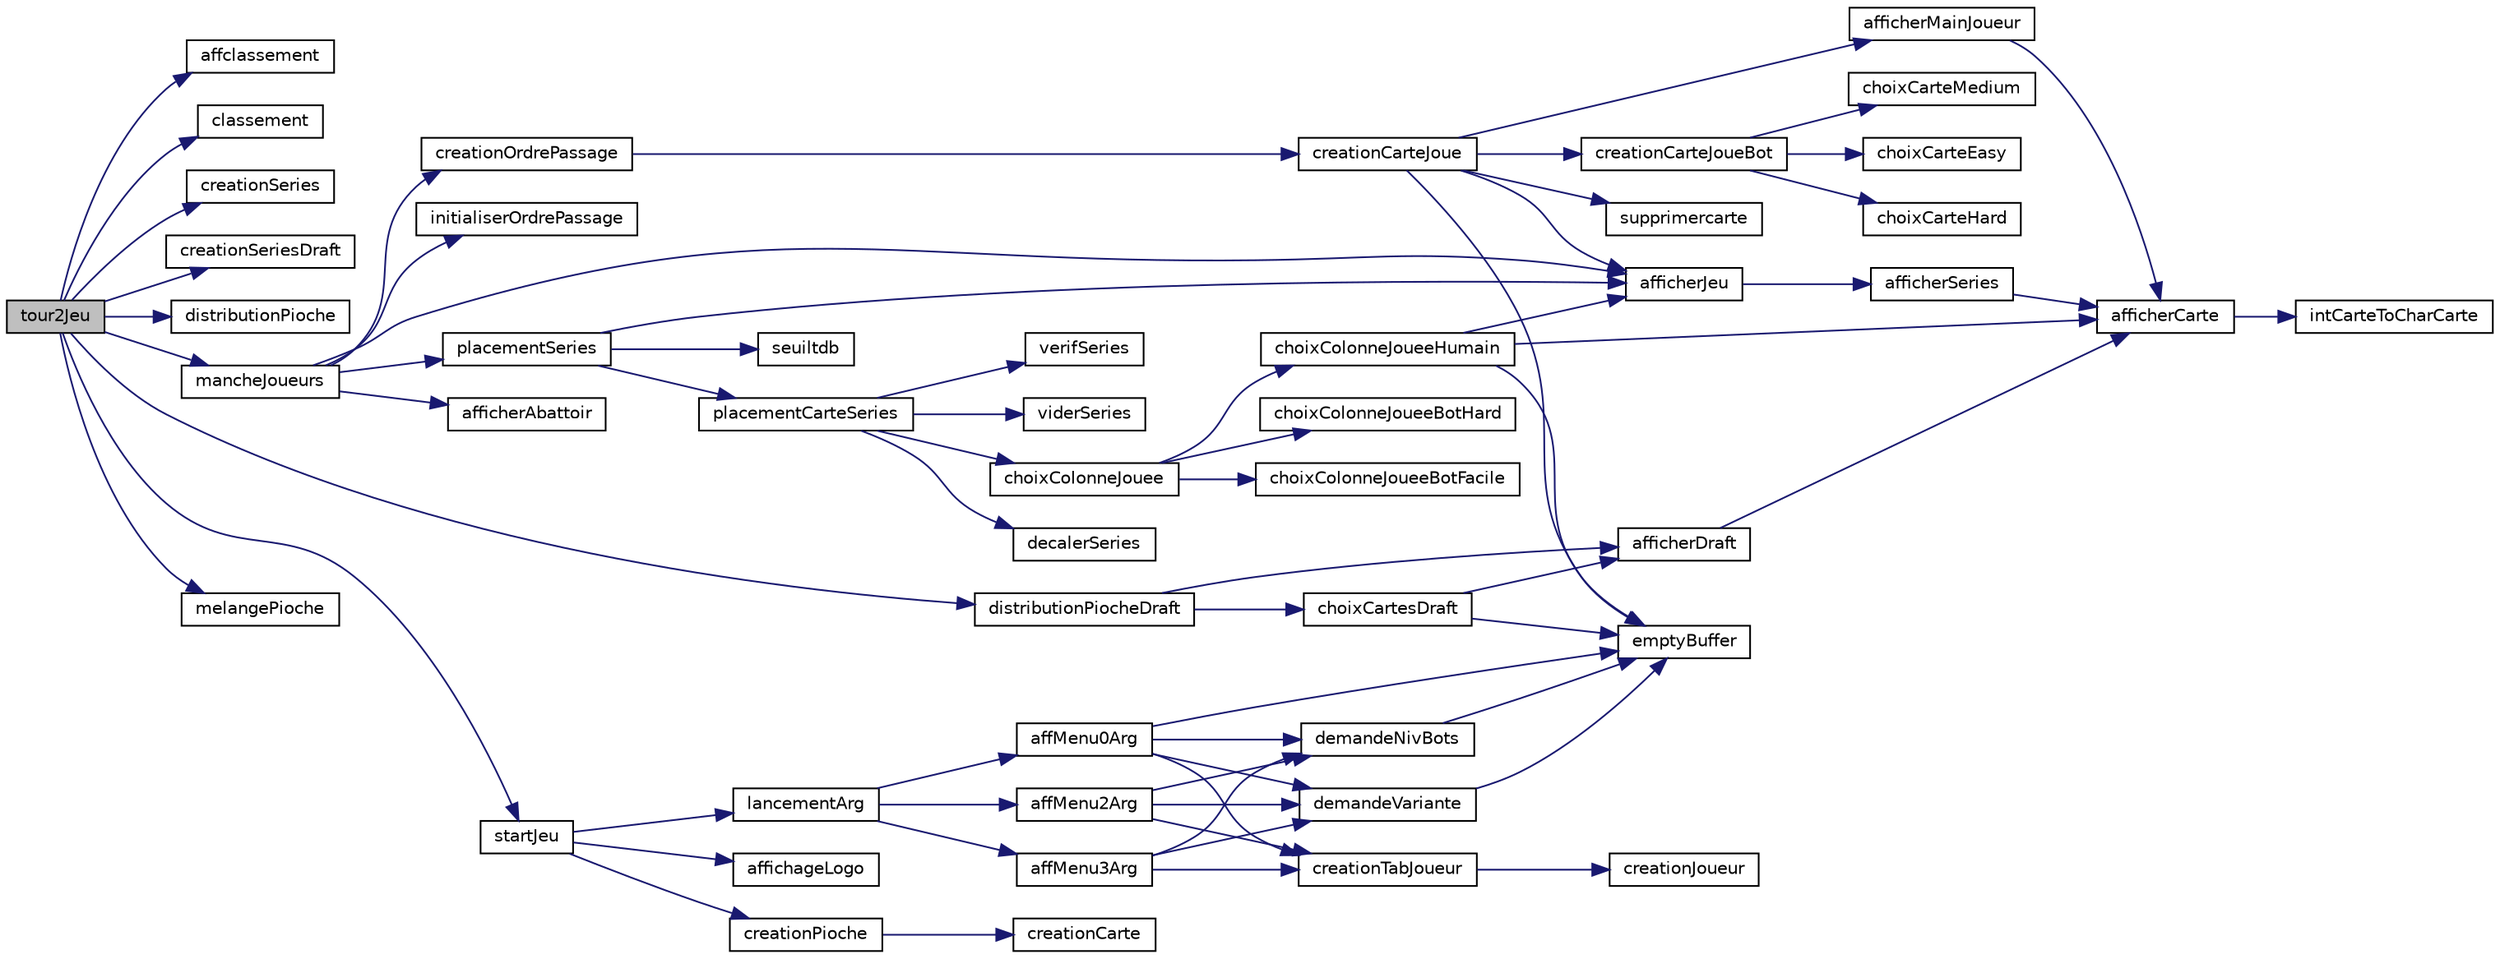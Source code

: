 digraph "tour2Jeu"
{
 // INTERACTIVE_SVG=YES
 // LATEX_PDF_SIZE
  edge [fontname="Helvetica",fontsize="10",labelfontname="Helvetica",labelfontsize="10"];
  node [fontname="Helvetica",fontsize="10",shape=record];
  rankdir="LR";
  Node1 [label="tour2Jeu",height=0.2,width=0.4,color="black", fillcolor="grey75", style="filled", fontcolor="black",tooltip=": Lance le jeu et fait une boucle tant que le jeu n'est pas fini"];
  Node1 -> Node2 [color="midnightblue",fontsize="10",style="solid",fontname="Helvetica"];
  Node2 [label="affclassement",height=0.2,width=0.4,color="black", fillcolor="white", style="filled",URL="$affichage_8c.html#a60b63f9f614ca7f8c53b8bbdd8c8ea77",tooltip=": La procédure affiche le classement final des joueurs"];
  Node1 -> Node3 [color="midnightblue",fontsize="10",style="solid",fontname="Helvetica"];
  Node3 [label="classement",height=0.2,width=0.4,color="black", fillcolor="white", style="filled",URL="$jeu_8c.html#a4d783c8a8996918a6fd5999dd5fc47d0",tooltip=": La procédure fait le classement des joueurs en fonctions leurs tdb de manière croissante"];
  Node1 -> Node4 [color="midnightblue",fontsize="10",style="solid",fontname="Helvetica"];
  Node4 [label="creationSeries",height=0.2,width=0.4,color="black", fillcolor="white", style="filled",URL="$creation_8c.html#a45f2f2f10f7ad1e7f83446c48b8ff1cc",tooltip=": Permet de crée les series"];
  Node1 -> Node5 [color="midnightblue",fontsize="10",style="solid",fontname="Helvetica"];
  Node5 [label="creationSeriesDraft",height=0.2,width=0.4,color="black", fillcolor="white", style="filled",URL="$creation_8c.html#ad363c76fc28bff4391492005e953816c",tooltip="Constitue les séries."];
  Node1 -> Node6 [color="midnightblue",fontsize="10",style="solid",fontname="Helvetica"];
  Node6 [label="distributionPioche",height=0.2,width=0.4,color="black", fillcolor="white", style="filled",URL="$jeu_8c.html#a9fa6ad244c210df5965d358127781109",tooltip=": Distribue la pioche contenu dans la structure Jeu dans les mains des joueurs"];
  Node1 -> Node7 [color="midnightblue",fontsize="10",style="solid",fontname="Helvetica"];
  Node7 [label="distributionPiocheDraft",height=0.2,width=0.4,color="black", fillcolor="white", style="filled",URL="$jeu_8c.html#ad4e518ad53e71965295fc37cf207e77e",tooltip="Constitue les mains de tous les joueurs et les séries."];
  Node7 -> Node8 [color="midnightblue",fontsize="10",style="solid",fontname="Helvetica"];
  Node8 [label="afficherDraft",height=0.2,width=0.4,color="black", fillcolor="white", style="filled",URL="$affichage_8c.html#ac7dc6bb5784e962284aa1535b0e417cd",tooltip="Affiche la totalité des cartes de la pioche."];
  Node8 -> Node9 [color="midnightblue",fontsize="10",style="solid",fontname="Helvetica"];
  Node9 [label="afficherCarte",height=0.2,width=0.4,color="black", fillcolor="white", style="filled",URL="$affichage_8c.html#ac6afda7e0a3b7e4947d585fdd27bd293",tooltip="Affiche une carte de manière différente en fonction de son état."];
  Node9 -> Node10 [color="midnightblue",fontsize="10",style="solid",fontname="Helvetica"];
  Node10 [label="intCarteToCharCarte",height=0.2,width=0.4,color="black", fillcolor="white", style="filled",URL="$jeu_8c.html#aaafffa208510d93f7593d9420bad974e",tooltip=": Permet de renvoyer un char \"  1 \" ou \" 10\" selon le int envoyé"];
  Node7 -> Node11 [color="midnightblue",fontsize="10",style="solid",fontname="Helvetica"];
  Node11 [label="choixCartesDraft",height=0.2,width=0.4,color="black", fillcolor="white", style="filled",URL="$creation_8c.html#af74d34f4d0047ef863ec31deb9b22d1f",tooltip="Fait choisir aux joueurs leurs 10 cartes, une par une, parmi la pioche."];
  Node11 -> Node8 [color="midnightblue",fontsize="10",style="solid",fontname="Helvetica"];
  Node11 -> Node12 [color="midnightblue",fontsize="10",style="solid",fontname="Helvetica"];
  Node12 [label="emptyBuffer",height=0.2,width=0.4,color="black", fillcolor="white", style="filled",URL="$jeu_8c.html#a7f81010b16aca3478a4926194a324382",tooltip="Vide le buffer après une saisie."];
  Node1 -> Node13 [color="midnightblue",fontsize="10",style="solid",fontname="Helvetica"];
  Node13 [label="mancheJoueurs",height=0.2,width=0.4,color="black", fillcolor="white", style="filled",URL="$jeu_8c.html#aafc3c4b5272c83bfd800c4c647debf17",tooltip=": Lance une manche de 10 tours tant que personne atteint le seuil de tête de boeuf"];
  Node13 -> Node14 [color="midnightblue",fontsize="10",style="solid",fontname="Helvetica"];
  Node14 [label="afficherAbattoir",height=0.2,width=0.4,color="black", fillcolor="white", style="filled",URL="$affichage_8c.html#a8eb1b0830fb69a2ec5e1df4a28efe077",tooltip=": Permet d'afficher l'abbatoir de chaque joueur"];
  Node13 -> Node15 [color="midnightblue",fontsize="10",style="solid",fontname="Helvetica"];
  Node15 [label="afficherJeu",height=0.2,width=0.4,color="black", fillcolor="white", style="filled",URL="$affichage_8c.html#ad8ae09f714faa41165f30307ae3c7cae",tooltip=": Permet d'afficher le jeu"];
  Node15 -> Node16 [color="midnightblue",fontsize="10",style="solid",fontname="Helvetica"];
  Node16 [label="afficherSeries",height=0.2,width=0.4,color="black", fillcolor="white", style="filled",URL="$affichage_8c.html#a8649ef826466c9bdf91bd3d2478e2f93",tooltip=": Permet d'afficher toute les series"];
  Node16 -> Node9 [color="midnightblue",fontsize="10",style="solid",fontname="Helvetica"];
  Node13 -> Node17 [color="midnightblue",fontsize="10",style="solid",fontname="Helvetica"];
  Node17 [label="creationOrdrePassage",height=0.2,width=0.4,color="black", fillcolor="white", style="filled",URL="$creation_8c.html#aff378f4aefd1cab6793ed7c4e0d2b81f",tooltip=": Permet selon la création d'un tableau de joueur OrdrePassage selon sa carte jouée"];
  Node17 -> Node18 [color="midnightblue",fontsize="10",style="solid",fontname="Helvetica"];
  Node18 [label="creationCarteJoue",height=0.2,width=0.4,color="black", fillcolor="white", style="filled",URL="$creation_8c.html#a6e4331abce43c1b9a445b40f7a176d60",tooltip=": Permet selon le type(bot/humain) de joueur d'attribuer une carte Jouée"];
  Node18 -> Node15 [color="midnightblue",fontsize="10",style="solid",fontname="Helvetica"];
  Node18 -> Node19 [color="midnightblue",fontsize="10",style="solid",fontname="Helvetica"];
  Node19 [label="afficherMainJoueur",height=0.2,width=0.4,color="black", fillcolor="white", style="filled",URL="$affichage_8c.html#ae3df89922f48698b8a6c979aa7384d23",tooltip=": Permet d'afficher la main du joueur"];
  Node19 -> Node9 [color="midnightblue",fontsize="10",style="solid",fontname="Helvetica"];
  Node18 -> Node20 [color="midnightblue",fontsize="10",style="solid",fontname="Helvetica"];
  Node20 [label="creationCarteJoueBot",height=0.2,width=0.4,color="black", fillcolor="white", style="filled",URL="$creation_8c.html#ad0d5ba1a5e4c84cae60d9a492bda1a2b",tooltip=": Choisit la carte à jouer du Bot selon la difficulté"];
  Node20 -> Node21 [color="midnightblue",fontsize="10",style="solid",fontname="Helvetica"];
  Node21 [label="choixCarteEasy",height=0.2,width=0.4,color="black", fillcolor="white", style="filled",URL="$bots_8c.html#a72ace741d7c7854d93d1b8e4c57e7f92",tooltip=": Permet au bot easy de choisir une carte"];
  Node20 -> Node22 [color="midnightblue",fontsize="10",style="solid",fontname="Helvetica"];
  Node22 [label="choixCarteHard",height=0.2,width=0.4,color="black", fillcolor="white", style="filled",URL="$bots_8c.html#a14fe7a0cdd2d16358494f79fed663e67",tooltip="Détermine la carte que choisit le bot de niveau difficile."];
  Node20 -> Node23 [color="midnightblue",fontsize="10",style="solid",fontname="Helvetica"];
  Node23 [label="choixCarteMedium",height=0.2,width=0.4,color="black", fillcolor="white", style="filled",URL="$bots_8c.html#ae2fbb8a907843aadb4686603513a6f59",tooltip=": Permet au bot medium de choisir une carte a jouer"];
  Node18 -> Node12 [color="midnightblue",fontsize="10",style="solid",fontname="Helvetica"];
  Node18 -> Node24 [color="midnightblue",fontsize="10",style="solid",fontname="Helvetica"];
  Node24 [label="supprimercarte",height=0.2,width=0.4,color="black", fillcolor="white", style="filled",URL="$jeu_8c.html#a84b9ccf562e08983c14c1748297a487a",tooltip=": Enlève une carte choisie d'un tableau de carte"];
  Node13 -> Node25 [color="midnightblue",fontsize="10",style="solid",fontname="Helvetica"];
  Node25 [label="initialiserOrdrePassage",height=0.2,width=0.4,color="black", fillcolor="white", style="filled",URL="$creation_8c.html#abd52540516d15e2cc2927ab115509658",tooltip=": Permet d'initialiser un tableau de joueur OrdrePassage"];
  Node13 -> Node26 [color="midnightblue",fontsize="10",style="solid",fontname="Helvetica"];
  Node26 [label="placementSeries",height=0.2,width=0.4,color="black", fillcolor="white", style="filled",URL="$jeu_8c.html#ac9b1f21935d93846fec6a5e4c3df025b",tooltip=": La procédure récupère l'écart supérieu le plus petit et si la carte jouée est inférieure aux séries"];
  Node26 -> Node15 [color="midnightblue",fontsize="10",style="solid",fontname="Helvetica"];
  Node26 -> Node27 [color="midnightblue",fontsize="10",style="solid",fontname="Helvetica"];
  Node27 [label="placementCarteSeries",height=0.2,width=0.4,color="black", fillcolor="white", style="filled",URL="$jeu_8c.html#affe4632aaedf3a884546d531c9b8af50",tooltip=": Permet de placer la carte selon les séries"];
  Node27 -> Node28 [color="midnightblue",fontsize="10",style="solid",fontname="Helvetica"];
  Node28 [label="choixColonneJouee",height=0.2,width=0.4,color="black", fillcolor="white", style="filled",URL="$jeu_8c.html#a0399f7d61a0eb8a0375456b9e0c84e08",tooltip=": Permet de choisir la colonne selon le type du joueur (humain/bot)"];
  Node28 -> Node29 [color="midnightblue",fontsize="10",style="solid",fontname="Helvetica"];
  Node29 [label="choixColonneJoueeBotFacile",height=0.2,width=0.4,color="black", fillcolor="white", style="filled",URL="$bots_8c.html#aa55a6fa2a82c075519b52459067a6db2",tooltip=": Le bot facile choisit la colonne avec le plus haut nombre de têtes de boeuf"];
  Node28 -> Node30 [color="midnightblue",fontsize="10",style="solid",fontname="Helvetica"];
  Node30 [label="choixColonneJoueeBotHard",height=0.2,width=0.4,color="black", fillcolor="white", style="filled",URL="$bots_8c.html#a1a974eb68657a382e0565490bea2a46d",tooltip=": Permet de choisir la colonne pour le Bot de difficulté Hard"];
  Node28 -> Node31 [color="midnightblue",fontsize="10",style="solid",fontname="Helvetica"];
  Node31 [label="choixColonneJoueeHumain",height=0.2,width=0.4,color="black", fillcolor="white", style="filled",URL="$jeu_8c.html#adbe454c3f60f9360493e35fdcc1b4400",tooltip=": Permet de choisir la colonne de l'humain"];
  Node31 -> Node9 [color="midnightblue",fontsize="10",style="solid",fontname="Helvetica"];
  Node31 -> Node15 [color="midnightblue",fontsize="10",style="solid",fontname="Helvetica"];
  Node31 -> Node12 [color="midnightblue",fontsize="10",style="solid",fontname="Helvetica"];
  Node27 -> Node32 [color="midnightblue",fontsize="10",style="solid",fontname="Helvetica"];
  Node32 [label="decalerSeries",height=0.2,width=0.4,color="black", fillcolor="white", style="filled",URL="$jeu_8c.html#ac293ca501d9cdd17882fa24a2d411404",tooltip=": Permet de placer une carte en haut d'une colonne tout en décalant les autres cartes vers le bas"];
  Node27 -> Node33 [color="midnightblue",fontsize="10",style="solid",fontname="Helvetica"];
  Node33 [label="verifSeries",height=0.2,width=0.4,color="black", fillcolor="white", style="filled",URL="$jeu_8c.html#a4a6b4d3ce1e14ebfa0660ba1d6d19a54",tooltip=": Permet de savoir si la colonne est pleine ou non"];
  Node27 -> Node34 [color="midnightblue",fontsize="10",style="solid",fontname="Helvetica"];
  Node34 [label="viderSeries",height=0.2,width=0.4,color="black", fillcolor="white", style="filled",URL="$jeu_8c.html#ad55a95a47f655e0a60109f5c14229761",tooltip=": Vide la colonne de la série où le Joueur vient placer sa carte inférieur ou 6è carte supérieur et p..."];
  Node26 -> Node35 [color="midnightblue",fontsize="10",style="solid",fontname="Helvetica"];
  Node35 [label="seuiltdb",height=0.2,width=0.4,color="black", fillcolor="white", style="filled",URL="$jeu_8c.html#ac75cc3bbf46231e7e7282d8cdfdb9237",tooltip=": La procédure prend en paramètre un pointeur de Jeux et l'id du joueur a tester"];
  Node1 -> Node36 [color="midnightblue",fontsize="10",style="solid",fontname="Helvetica"];
  Node36 [label="melangePioche",height=0.2,width=0.4,color="black", fillcolor="white", style="filled",URL="$jeu_8c.html#aa33b0cf44b73eea6c3152021d6ccbf4b",tooltip=" "];
  Node1 -> Node37 [color="midnightblue",fontsize="10",style="solid",fontname="Helvetica"];
  Node37 [label="startJeu",height=0.2,width=0.4,color="black", fillcolor="white", style="filled",URL="$jeu_8c.html#aa6907d9a4dfdf2849cd992c0d29d1e36",tooltip=": Lance le jeu avec les arguments données par le joueur"];
  Node37 -> Node38 [color="midnightblue",fontsize="10",style="solid",fontname="Helvetica"];
  Node38 [label="affichageLogo",height=0.2,width=0.4,color="black", fillcolor="white", style="filled",URL="$affichage_8c.html#a66563f0e8cb1bde06fb636b981005d9c",tooltip="affiche \"Le 6 qui prend\" lorsque le jeu est lancé"];
  Node37 -> Node39 [color="midnightblue",fontsize="10",style="solid",fontname="Helvetica"];
  Node39 [label="creationPioche",height=0.2,width=0.4,color="black", fillcolor="white", style="filled",URL="$creation_8c.html#a29302de34df2670f98b851fa4776e641",tooltip=": La procédure crée les cartes du Jeu"];
  Node39 -> Node40 [color="midnightblue",fontsize="10",style="solid",fontname="Helvetica"];
  Node40 [label="creationCarte",height=0.2,width=0.4,color="black", fillcolor="white", style="filled",URL="$creation_8c.html#a1ffa2cc9da4e816d8474c1198cee4244",tooltip=": La fonction crée une carte"];
  Node37 -> Node41 [color="midnightblue",fontsize="10",style="solid",fontname="Helvetica"];
  Node41 [label="lancementArg",height=0.2,width=0.4,color="black", fillcolor="white", style="filled",URL="$affichage_8c.html#a5ad82e198d4668b31a5aee88468edda4",tooltip="Affiche le menu de début de jeu de plusieurs manières en fonction du nombre d'arguments utilisés."];
  Node41 -> Node42 [color="midnightblue",fontsize="10",style="solid",fontname="Helvetica"];
  Node42 [label="affMenu0Arg",height=0.2,width=0.4,color="black", fillcolor="white", style="filled",URL="$affichage_8c.html#afff31babad71ca73cb7738d48a8ca5a8",tooltip="Affiche le menu demande à l'utilisateur le nombre de joueurs et de bots, leurs noms,..."];
  Node42 -> Node43 [color="midnightblue",fontsize="10",style="solid",fontname="Helvetica"];
  Node43 [label="creationTabJoueur",height=0.2,width=0.4,color="black", fillcolor="white", style="filled",URL="$creation_8c.html#abab3e913f80d65e38e904cc11c93c181",tooltip="Création d'un tableau de joueurs avec leurs infos respectives."];
  Node43 -> Node44 [color="midnightblue",fontsize="10",style="solid",fontname="Helvetica"];
  Node44 [label="creationJoueur",height=0.2,width=0.4,color="black", fillcolor="white", style="filled",URL="$creation_8c.html#a9ec3ddc22034b709cd2db54cd6ff9516",tooltip="Permet de crée les joueurs."];
  Node42 -> Node45 [color="midnightblue",fontsize="10",style="solid",fontname="Helvetica"];
  Node45 [label="demandeNivBots",height=0.2,width=0.4,color="black", fillcolor="white", style="filled",URL="$bots_8c.html#ae23ccab2cee4e0684861c5a084a91bc0",tooltip="Demande à l'utilisateur le niveau des bots."];
  Node45 -> Node12 [color="midnightblue",fontsize="10",style="solid",fontname="Helvetica"];
  Node42 -> Node46 [color="midnightblue",fontsize="10",style="solid",fontname="Helvetica"];
  Node46 [label="demandeVariante",height=0.2,width=0.4,color="black", fillcolor="white", style="filled",URL="$jeu_8c.html#a62d62d19d61e6a46a2192e347b9cd4c9",tooltip="Demande à l'utilisateur le mode de jeu souhaité"];
  Node46 -> Node12 [color="midnightblue",fontsize="10",style="solid",fontname="Helvetica"];
  Node42 -> Node12 [color="midnightblue",fontsize="10",style="solid",fontname="Helvetica"];
  Node41 -> Node47 [color="midnightblue",fontsize="10",style="solid",fontname="Helvetica"];
  Node47 [label="affMenu2Arg",height=0.2,width=0.4,color="black", fillcolor="white", style="filled",URL="$affichage_8c.html#a15cad499ad7b992f29dbca7862f4e135",tooltip="Affiche le menu et demande à l'utilisateur le mode de jeu souhaité et le niveau des bots."];
  Node47 -> Node43 [color="midnightblue",fontsize="10",style="solid",fontname="Helvetica"];
  Node47 -> Node45 [color="midnightblue",fontsize="10",style="solid",fontname="Helvetica"];
  Node47 -> Node46 [color="midnightblue",fontsize="10",style="solid",fontname="Helvetica"];
  Node41 -> Node48 [color="midnightblue",fontsize="10",style="solid",fontname="Helvetica"];
  Node48 [label="affMenu3Arg",height=0.2,width=0.4,color="black", fillcolor="white", style="filled",URL="$affichage_8c.html#a6725dd47d396bea45b33983bac41723f",tooltip="affiche le menu et demande à l'utilisateur le mode de jeu souhaité et le niveau des bots"];
  Node48 -> Node43 [color="midnightblue",fontsize="10",style="solid",fontname="Helvetica"];
  Node48 -> Node45 [color="midnightblue",fontsize="10",style="solid",fontname="Helvetica"];
  Node48 -> Node46 [color="midnightblue",fontsize="10",style="solid",fontname="Helvetica"];
}

